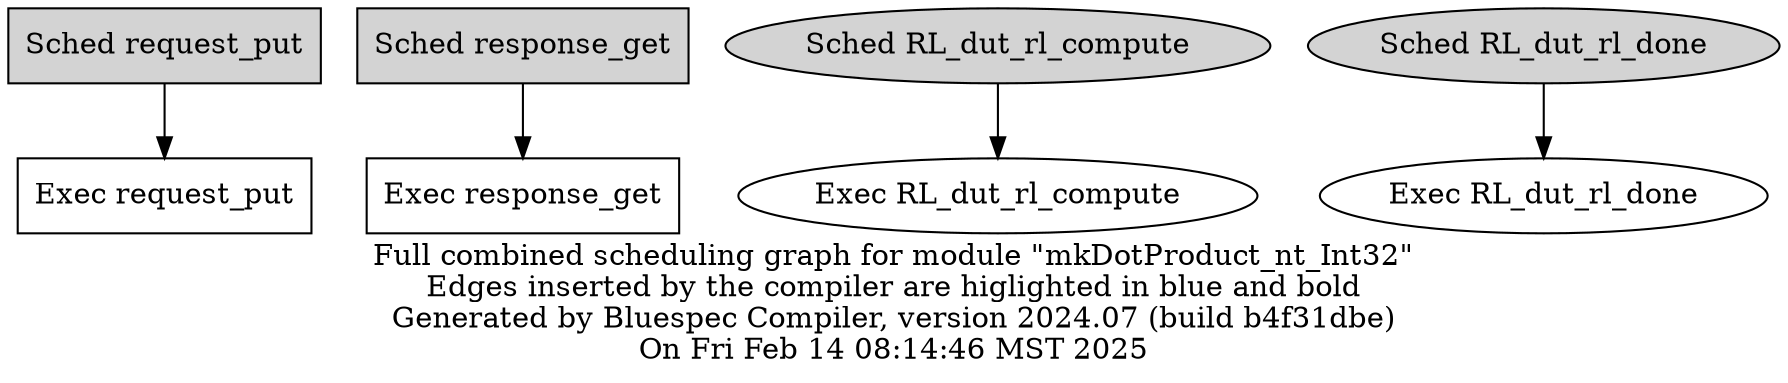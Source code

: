 strict digraph "combined (full)" {
"Sched request_put" [style=filled, shape=box];
"Exec request_put" [shape=box];
"Sched response_get" [style=filled, shape=box];
"Exec response_get" [shape=box];
"Sched RL_dut_rl_compute" [style=filled, shape=ellipse];
"Exec RL_dut_rl_compute" [shape=ellipse];
"Sched RL_dut_rl_done" [style=filled, shape=ellipse];
"Exec RL_dut_rl_done" [shape=ellipse];
"Sched request_put"->"Exec request_put";
"Sched response_get"->"Exec response_get";
"Sched RL_dut_rl_compute"->"Exec RL_dut_rl_compute";
"Sched RL_dut_rl_done"->"Exec RL_dut_rl_done";
label="Full combined scheduling graph for module \"mkDotProduct_nt_Int32\"\nEdges inserted by the compiler are higlighted in blue and bold\nGenerated by Bluespec Compiler, version 2024.07 (build b4f31dbe)\nOn Fri Feb 14 08:14:46 MST 2025"
}
